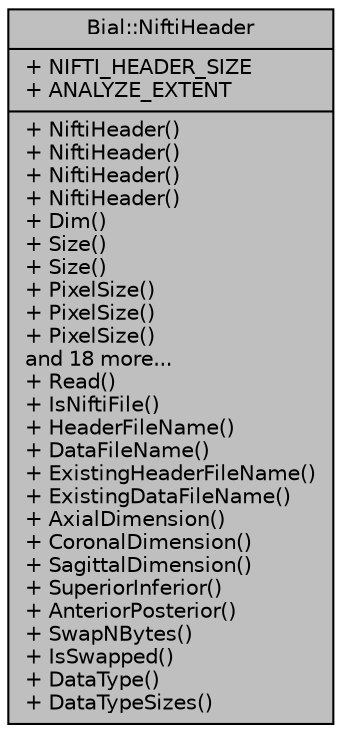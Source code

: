 digraph "Bial::NiftiHeader"
{
  edge [fontname="Helvetica",fontsize="10",labelfontname="Helvetica",labelfontsize="10"];
  node [fontname="Helvetica",fontsize="10",shape=record];
  Node1 [label="{Bial::NiftiHeader\n|+ NIFTI_HEADER_SIZE\l+ ANALYZE_EXTENT\l|+ NiftiHeader()\l+ NiftiHeader()\l+ NiftiHeader()\l+ NiftiHeader()\l+ Dim()\l+ Size()\l+ Size()\l+ PixelSize()\l+ PixelSize()\l+ PixelSize()\land 18 more...\l+ Read()\l+ IsNiftiFile()\l+ HeaderFileName()\l+ DataFileName()\l+ ExistingHeaderFileName()\l+ ExistingDataFileName()\l+ AxialDimension()\l+ CoronalDimension()\l+ SagittalDimension()\l+ SuperiorInferior()\l+ AnteriorPosterior()\l+ SwapNBytes()\l+ IsSwapped()\l+ DataType()\l+ DataTypeSizes()\l}",height=0.2,width=0.4,color="black", fillcolor="grey75", style="filled", fontcolor="black"];
}
